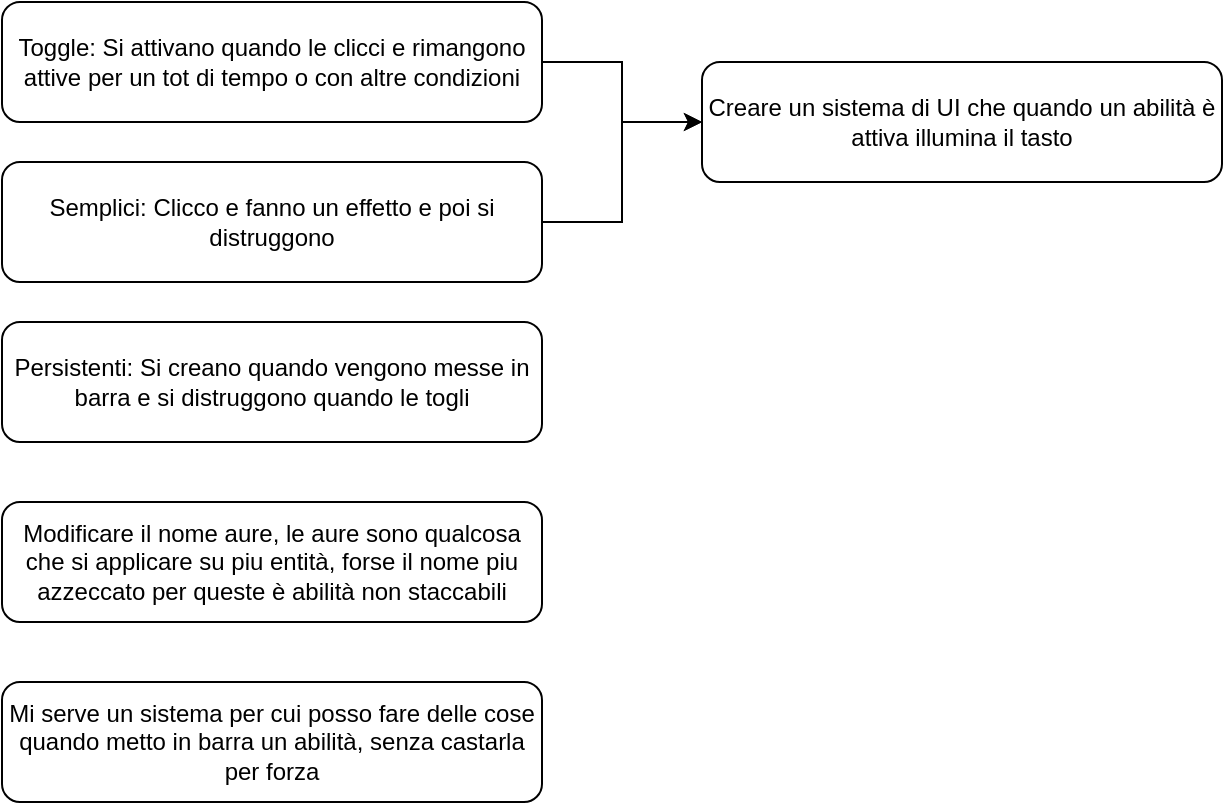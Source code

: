 <mxfile version="21.6.8" type="github">
  <diagram name="Pagina-1" id="E0xMtBlN9NAYeZpKMJQF">
    <mxGraphModel dx="2037" dy="766" grid="1" gridSize="10" guides="1" tooltips="1" connect="1" arrows="1" fold="1" page="1" pageScale="1" pageWidth="3300" pageHeight="4681" math="0" shadow="0">
      <root>
        <mxCell id="0" />
        <mxCell id="1" parent="0" />
        <mxCell id="q0RYgWVlS3sF2ayHj2EA-7" style="edgeStyle=orthogonalEdgeStyle;rounded=0;orthogonalLoop=1;jettySize=auto;html=1;entryX=0;entryY=0.5;entryDx=0;entryDy=0;" edge="1" parent="1" source="q0RYgWVlS3sF2ayHj2EA-1" target="q0RYgWVlS3sF2ayHj2EA-6">
          <mxGeometry relative="1" as="geometry" />
        </mxCell>
        <mxCell id="q0RYgWVlS3sF2ayHj2EA-1" value="Semplici: Clicco e fanno un effetto e poi si distruggono" style="rounded=1;whiteSpace=wrap;html=1;" vertex="1" parent="1">
          <mxGeometry x="480" y="200" width="270" height="60" as="geometry" />
        </mxCell>
        <mxCell id="q0RYgWVlS3sF2ayHj2EA-2" value="Persistenti: Si creano quando vengono messe in barra e si distruggono quando le togli" style="rounded=1;whiteSpace=wrap;html=1;" vertex="1" parent="1">
          <mxGeometry x="480" y="280" width="270" height="60" as="geometry" />
        </mxCell>
        <mxCell id="q0RYgWVlS3sF2ayHj2EA-8" style="edgeStyle=orthogonalEdgeStyle;rounded=0;orthogonalLoop=1;jettySize=auto;html=1;entryX=0;entryY=0.5;entryDx=0;entryDy=0;" edge="1" parent="1" source="q0RYgWVlS3sF2ayHj2EA-3" target="q0RYgWVlS3sF2ayHj2EA-6">
          <mxGeometry relative="1" as="geometry" />
        </mxCell>
        <mxCell id="q0RYgWVlS3sF2ayHj2EA-3" value="Toggle: Si attivano quando le clicci e rimangono attive per un tot di tempo o con altre condizioni" style="rounded=1;whiteSpace=wrap;html=1;" vertex="1" parent="1">
          <mxGeometry x="480" y="120" width="270" height="60" as="geometry" />
        </mxCell>
        <mxCell id="q0RYgWVlS3sF2ayHj2EA-6" value="Creare un sistema di UI che quando un abilità è attiva illumina il tasto" style="rounded=1;whiteSpace=wrap;html=1;" vertex="1" parent="1">
          <mxGeometry x="830" y="150" width="260" height="60" as="geometry" />
        </mxCell>
        <mxCell id="q0RYgWVlS3sF2ayHj2EA-9" value="Modificare il nome aure, le aure sono qualcosa che si applicare su piu entità, forse il nome piu azzeccato per queste è abilità non staccabili" style="rounded=1;whiteSpace=wrap;html=1;" vertex="1" parent="1">
          <mxGeometry x="480" y="370" width="270" height="60" as="geometry" />
        </mxCell>
        <mxCell id="q0RYgWVlS3sF2ayHj2EA-10" value="Mi serve un sistema per cui posso fare delle cose quando metto in barra un abilità, senza castarla per forza" style="rounded=1;whiteSpace=wrap;html=1;" vertex="1" parent="1">
          <mxGeometry x="480" y="460" width="270" height="60" as="geometry" />
        </mxCell>
      </root>
    </mxGraphModel>
  </diagram>
</mxfile>
